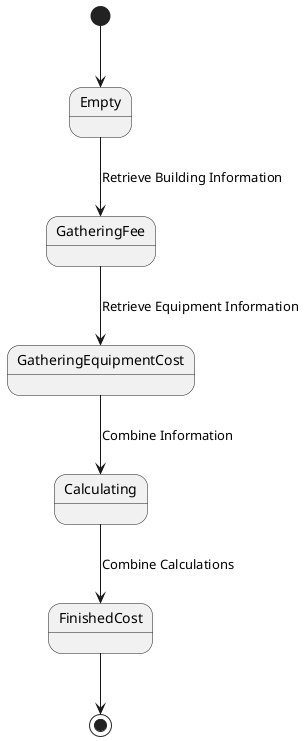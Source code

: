 @startuml

[*] --> Empty
Empty --> GatheringFee : Retrieve Building Information
GatheringFee --> GatheringEquipmentCost : Retrieve Equipment Information
GatheringEquipmentCost --> Calculating : Combine Information
Calculating --> FinishedCost : Combine Calculations
FinishedCost --> [*]

@enduml